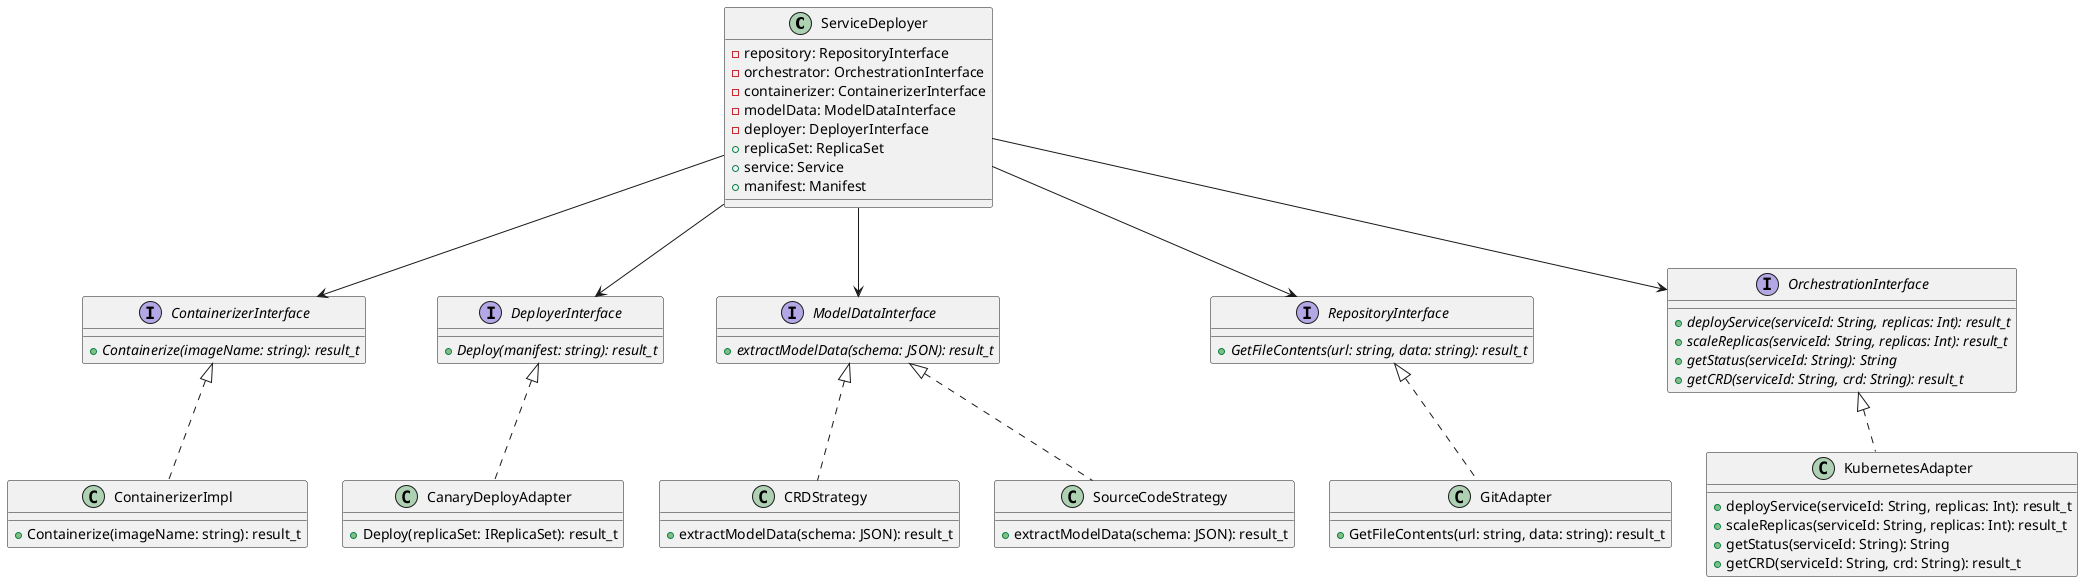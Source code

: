 @startuml
class ServiceDeployer {
  -repository: RepositoryInterface
  -orchestrator: OrchestrationInterface
  -containerizer: ContainerizerInterface
  -modelData: ModelDataInterface
  -deployer: DeployerInterface
  +replicaSet: ReplicaSet
  +service: Service
  +manifest: Manifest
}

interface ContainerizerInterface {
  {abstract} +Containerize(imageName: string): result_t
}

class ContainerizerImpl implements ContainerizerInterface {
  +Containerize(imageName: string): result_t
}

interface DeployerInterface {
  {abstract} +Deploy(manifest: string): result_t
}

interface ModelDataInterface {
  {abstract} +extractModelData(schema: JSON): result_t
}

class CRDStrategy implements ModelDataInterface {
  +extractModelData(schema: JSON): result_t
}

class SourceCodeStrategy implements ModelDataInterface {
  +extractModelData(schema: JSON): result_t
}

interface RepositoryInterface {
  {abstract} +GetFileContents(url: string, data: string): result_t
}

class GitAdapter implements RepositoryInterface {
  +GetFileContents(url: string, data: string): result_t
}

interface OrchestrationInterface {
  {abstract} +deployService(serviceId: String, replicas: Int): result_t
  {abstract} +scaleReplicas(serviceId: String, replicas: Int): result_t
  {abstract} +getStatus(serviceId: String): String
  {abstract} +getCRD(serviceId: String, crd: String): result_t
}

class KubernetesAdapter implements OrchestrationInterface {
  +deployService(serviceId: String, replicas: Int): result_t
  +scaleReplicas(serviceId: String, replicas: Int): result_t
  +getStatus(serviceId: String): String
  +getCRD(serviceId: String, crd: String): result_t
}

class CanaryDeployAdapter implements DeployerInterface {
  +Deploy(replicaSet: IReplicaSet): result_t
}

ServiceDeployer --> ContainerizerInterface
ServiceDeployer --> DeployerInterface
ServiceDeployer --> RepositoryInterface
ServiceDeployer --> ModelDataInterface
ServiceDeployer --> OrchestrationInterface
@enduml
